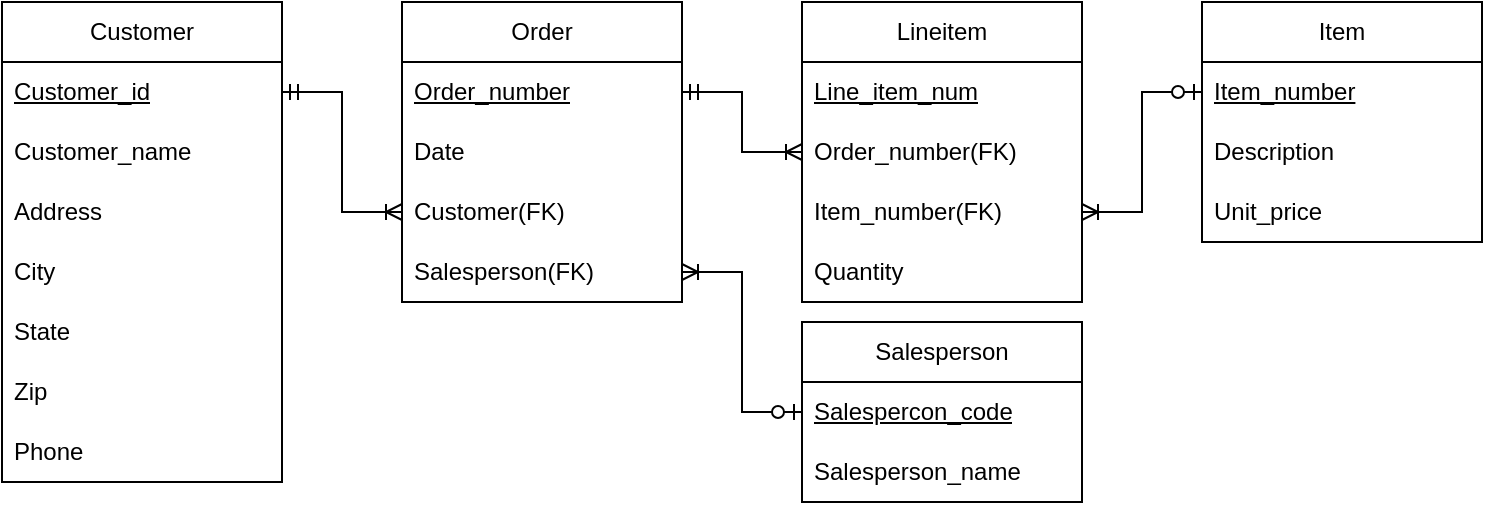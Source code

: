 <mxfile version="24.7.16">
  <diagram name="페이지-1" id="8YTFG5rNTFQOGS5HUTuJ">
    <mxGraphModel dx="887" dy="561" grid="1" gridSize="10" guides="1" tooltips="1" connect="1" arrows="1" fold="1" page="1" pageScale="1" pageWidth="827" pageHeight="1169" math="0" shadow="0">
      <root>
        <mxCell id="0" />
        <mxCell id="1" parent="0" />
        <mxCell id="hWdhaH_YQ5Kh5BOeJzsQ-1" value="Customer" style="swimlane;fontStyle=0;childLayout=stackLayout;horizontal=1;startSize=30;horizontalStack=0;resizeParent=1;resizeParentMax=0;resizeLast=0;collapsible=1;marginBottom=0;whiteSpace=wrap;html=1;" vertex="1" parent="1">
          <mxGeometry x="90" y="150" width="140" height="240" as="geometry" />
        </mxCell>
        <mxCell id="hWdhaH_YQ5Kh5BOeJzsQ-2" value="&lt;u&gt;Customer_id&lt;/u&gt;" style="text;strokeColor=none;fillColor=none;align=left;verticalAlign=middle;spacingLeft=4;spacingRight=4;overflow=hidden;points=[[0,0.5],[1,0.5]];portConstraint=eastwest;rotatable=0;whiteSpace=wrap;html=1;" vertex="1" parent="hWdhaH_YQ5Kh5BOeJzsQ-1">
          <mxGeometry y="30" width="140" height="30" as="geometry" />
        </mxCell>
        <mxCell id="hWdhaH_YQ5Kh5BOeJzsQ-3" value="Customer_name" style="text;strokeColor=none;fillColor=none;align=left;verticalAlign=middle;spacingLeft=4;spacingRight=4;overflow=hidden;points=[[0,0.5],[1,0.5]];portConstraint=eastwest;rotatable=0;whiteSpace=wrap;html=1;" vertex="1" parent="hWdhaH_YQ5Kh5BOeJzsQ-1">
          <mxGeometry y="60" width="140" height="30" as="geometry" />
        </mxCell>
        <mxCell id="hWdhaH_YQ5Kh5BOeJzsQ-4" value="Address" style="text;strokeColor=none;fillColor=none;align=left;verticalAlign=middle;spacingLeft=4;spacingRight=4;overflow=hidden;points=[[0,0.5],[1,0.5]];portConstraint=eastwest;rotatable=0;whiteSpace=wrap;html=1;" vertex="1" parent="hWdhaH_YQ5Kh5BOeJzsQ-1">
          <mxGeometry y="90" width="140" height="30" as="geometry" />
        </mxCell>
        <mxCell id="hWdhaH_YQ5Kh5BOeJzsQ-5" value="City" style="text;strokeColor=none;fillColor=none;align=left;verticalAlign=middle;spacingLeft=4;spacingRight=4;overflow=hidden;points=[[0,0.5],[1,0.5]];portConstraint=eastwest;rotatable=0;whiteSpace=wrap;html=1;" vertex="1" parent="hWdhaH_YQ5Kh5BOeJzsQ-1">
          <mxGeometry y="120" width="140" height="30" as="geometry" />
        </mxCell>
        <mxCell id="hWdhaH_YQ5Kh5BOeJzsQ-6" value="State" style="text;strokeColor=none;fillColor=none;align=left;verticalAlign=middle;spacingLeft=4;spacingRight=4;overflow=hidden;points=[[0,0.5],[1,0.5]];portConstraint=eastwest;rotatable=0;whiteSpace=wrap;html=1;" vertex="1" parent="hWdhaH_YQ5Kh5BOeJzsQ-1">
          <mxGeometry y="150" width="140" height="30" as="geometry" />
        </mxCell>
        <mxCell id="hWdhaH_YQ5Kh5BOeJzsQ-7" value="Zip" style="text;strokeColor=none;fillColor=none;align=left;verticalAlign=middle;spacingLeft=4;spacingRight=4;overflow=hidden;points=[[0,0.5],[1,0.5]];portConstraint=eastwest;rotatable=0;whiteSpace=wrap;html=1;" vertex="1" parent="hWdhaH_YQ5Kh5BOeJzsQ-1">
          <mxGeometry y="180" width="140" height="30" as="geometry" />
        </mxCell>
        <mxCell id="hWdhaH_YQ5Kh5BOeJzsQ-8" value="Phone" style="text;strokeColor=none;fillColor=none;align=left;verticalAlign=middle;spacingLeft=4;spacingRight=4;overflow=hidden;points=[[0,0.5],[1,0.5]];portConstraint=eastwest;rotatable=0;whiteSpace=wrap;html=1;" vertex="1" parent="hWdhaH_YQ5Kh5BOeJzsQ-1">
          <mxGeometry y="210" width="140" height="30" as="geometry" />
        </mxCell>
        <mxCell id="hWdhaH_YQ5Kh5BOeJzsQ-9" value="Order" style="swimlane;fontStyle=0;childLayout=stackLayout;horizontal=1;startSize=30;horizontalStack=0;resizeParent=1;resizeParentMax=0;resizeLast=0;collapsible=1;marginBottom=0;whiteSpace=wrap;html=1;" vertex="1" parent="1">
          <mxGeometry x="290" y="150" width="140" height="150" as="geometry" />
        </mxCell>
        <mxCell id="hWdhaH_YQ5Kh5BOeJzsQ-10" value="&lt;u&gt;Order_number&lt;/u&gt;" style="text;strokeColor=none;fillColor=none;align=left;verticalAlign=middle;spacingLeft=4;spacingRight=4;overflow=hidden;points=[[0,0.5],[1,0.5]];portConstraint=eastwest;rotatable=0;whiteSpace=wrap;html=1;" vertex="1" parent="hWdhaH_YQ5Kh5BOeJzsQ-9">
          <mxGeometry y="30" width="140" height="30" as="geometry" />
        </mxCell>
        <mxCell id="hWdhaH_YQ5Kh5BOeJzsQ-11" value="Date" style="text;strokeColor=none;fillColor=none;align=left;verticalAlign=middle;spacingLeft=4;spacingRight=4;overflow=hidden;points=[[0,0.5],[1,0.5]];portConstraint=eastwest;rotatable=0;whiteSpace=wrap;html=1;" vertex="1" parent="hWdhaH_YQ5Kh5BOeJzsQ-9">
          <mxGeometry y="60" width="140" height="30" as="geometry" />
        </mxCell>
        <mxCell id="hWdhaH_YQ5Kh5BOeJzsQ-12" value="Customer(FK)" style="text;strokeColor=none;fillColor=none;align=left;verticalAlign=middle;spacingLeft=4;spacingRight=4;overflow=hidden;points=[[0,0.5],[1,0.5]];portConstraint=eastwest;rotatable=0;whiteSpace=wrap;html=1;" vertex="1" parent="hWdhaH_YQ5Kh5BOeJzsQ-9">
          <mxGeometry y="90" width="140" height="30" as="geometry" />
        </mxCell>
        <mxCell id="hWdhaH_YQ5Kh5BOeJzsQ-13" value="Salesperson(FK)" style="text;strokeColor=none;fillColor=none;align=left;verticalAlign=middle;spacingLeft=4;spacingRight=4;overflow=hidden;points=[[0,0.5],[1,0.5]];portConstraint=eastwest;rotatable=0;whiteSpace=wrap;html=1;" vertex="1" parent="hWdhaH_YQ5Kh5BOeJzsQ-9">
          <mxGeometry y="120" width="140" height="30" as="geometry" />
        </mxCell>
        <mxCell id="hWdhaH_YQ5Kh5BOeJzsQ-14" value="Item" style="swimlane;fontStyle=0;childLayout=stackLayout;horizontal=1;startSize=30;horizontalStack=0;resizeParent=1;resizeParentMax=0;resizeLast=0;collapsible=1;marginBottom=0;whiteSpace=wrap;html=1;" vertex="1" parent="1">
          <mxGeometry x="690" y="150" width="140" height="120" as="geometry" />
        </mxCell>
        <mxCell id="hWdhaH_YQ5Kh5BOeJzsQ-15" value="&lt;u&gt;Item_number&lt;/u&gt;" style="text;strokeColor=none;fillColor=none;align=left;verticalAlign=middle;spacingLeft=4;spacingRight=4;overflow=hidden;points=[[0,0.5],[1,0.5]];portConstraint=eastwest;rotatable=0;whiteSpace=wrap;html=1;" vertex="1" parent="hWdhaH_YQ5Kh5BOeJzsQ-14">
          <mxGeometry y="30" width="140" height="30" as="geometry" />
        </mxCell>
        <mxCell id="hWdhaH_YQ5Kh5BOeJzsQ-16" value="Description" style="text;strokeColor=none;fillColor=none;align=left;verticalAlign=middle;spacingLeft=4;spacingRight=4;overflow=hidden;points=[[0,0.5],[1,0.5]];portConstraint=eastwest;rotatable=0;whiteSpace=wrap;html=1;" vertex="1" parent="hWdhaH_YQ5Kh5BOeJzsQ-14">
          <mxGeometry y="60" width="140" height="30" as="geometry" />
        </mxCell>
        <mxCell id="hWdhaH_YQ5Kh5BOeJzsQ-17" value="Unit_price" style="text;strokeColor=none;fillColor=none;align=left;verticalAlign=middle;spacingLeft=4;spacingRight=4;overflow=hidden;points=[[0,0.5],[1,0.5]];portConstraint=eastwest;rotatable=0;whiteSpace=wrap;html=1;" vertex="1" parent="hWdhaH_YQ5Kh5BOeJzsQ-14">
          <mxGeometry y="90" width="140" height="30" as="geometry" />
        </mxCell>
        <mxCell id="hWdhaH_YQ5Kh5BOeJzsQ-18" value="Salesperson" style="swimlane;fontStyle=0;childLayout=stackLayout;horizontal=1;startSize=30;horizontalStack=0;resizeParent=1;resizeParentMax=0;resizeLast=0;collapsible=1;marginBottom=0;whiteSpace=wrap;html=1;" vertex="1" parent="1">
          <mxGeometry x="490" y="310" width="140" height="90" as="geometry" />
        </mxCell>
        <mxCell id="hWdhaH_YQ5Kh5BOeJzsQ-19" value="&lt;u&gt;Salespercon_code&lt;/u&gt;" style="text;strokeColor=none;fillColor=none;align=left;verticalAlign=middle;spacingLeft=4;spacingRight=4;overflow=hidden;points=[[0,0.5],[1,0.5]];portConstraint=eastwest;rotatable=0;whiteSpace=wrap;html=1;" vertex="1" parent="hWdhaH_YQ5Kh5BOeJzsQ-18">
          <mxGeometry y="30" width="140" height="30" as="geometry" />
        </mxCell>
        <mxCell id="hWdhaH_YQ5Kh5BOeJzsQ-20" value="Salesperson_name" style="text;strokeColor=none;fillColor=none;align=left;verticalAlign=middle;spacingLeft=4;spacingRight=4;overflow=hidden;points=[[0,0.5],[1,0.5]];portConstraint=eastwest;rotatable=0;whiteSpace=wrap;html=1;" vertex="1" parent="hWdhaH_YQ5Kh5BOeJzsQ-18">
          <mxGeometry y="60" width="140" height="30" as="geometry" />
        </mxCell>
        <mxCell id="hWdhaH_YQ5Kh5BOeJzsQ-23" value="Lineitem" style="swimlane;fontStyle=0;childLayout=stackLayout;horizontal=1;startSize=30;horizontalStack=0;resizeParent=1;resizeParentMax=0;resizeLast=0;collapsible=1;marginBottom=0;whiteSpace=wrap;html=1;" vertex="1" parent="1">
          <mxGeometry x="490" y="150" width="140" height="150" as="geometry" />
        </mxCell>
        <mxCell id="hWdhaH_YQ5Kh5BOeJzsQ-24" value="&lt;u&gt;Line_item_num&lt;/u&gt;" style="text;strokeColor=none;fillColor=none;align=left;verticalAlign=middle;spacingLeft=4;spacingRight=4;overflow=hidden;points=[[0,0.5],[1,0.5]];portConstraint=eastwest;rotatable=0;whiteSpace=wrap;html=1;" vertex="1" parent="hWdhaH_YQ5Kh5BOeJzsQ-23">
          <mxGeometry y="30" width="140" height="30" as="geometry" />
        </mxCell>
        <mxCell id="hWdhaH_YQ5Kh5BOeJzsQ-25" value="Order_number(FK)" style="text;strokeColor=none;fillColor=none;align=left;verticalAlign=middle;spacingLeft=4;spacingRight=4;overflow=hidden;points=[[0,0.5],[1,0.5]];portConstraint=eastwest;rotatable=0;whiteSpace=wrap;html=1;" vertex="1" parent="hWdhaH_YQ5Kh5BOeJzsQ-23">
          <mxGeometry y="60" width="140" height="30" as="geometry" />
        </mxCell>
        <mxCell id="hWdhaH_YQ5Kh5BOeJzsQ-26" value="Item_number(FK)" style="text;strokeColor=none;fillColor=none;align=left;verticalAlign=middle;spacingLeft=4;spacingRight=4;overflow=hidden;points=[[0,0.5],[1,0.5]];portConstraint=eastwest;rotatable=0;whiteSpace=wrap;html=1;" vertex="1" parent="hWdhaH_YQ5Kh5BOeJzsQ-23">
          <mxGeometry y="90" width="140" height="30" as="geometry" />
        </mxCell>
        <mxCell id="hWdhaH_YQ5Kh5BOeJzsQ-27" value="Quantity" style="text;strokeColor=none;fillColor=none;align=left;verticalAlign=middle;spacingLeft=4;spacingRight=4;overflow=hidden;points=[[0,0.5],[1,0.5]];portConstraint=eastwest;rotatable=0;whiteSpace=wrap;html=1;" vertex="1" parent="hWdhaH_YQ5Kh5BOeJzsQ-23">
          <mxGeometry y="120" width="140" height="30" as="geometry" />
        </mxCell>
        <mxCell id="hWdhaH_YQ5Kh5BOeJzsQ-29" value="" style="edgeStyle=entityRelationEdgeStyle;fontSize=12;html=1;endArrow=ERoneToMany;startArrow=ERzeroToOne;rounded=0;" edge="1" parent="1" source="hWdhaH_YQ5Kh5BOeJzsQ-19" target="hWdhaH_YQ5Kh5BOeJzsQ-13">
          <mxGeometry width="100" height="100" relative="1" as="geometry">
            <mxPoint x="390" y="310" as="sourcePoint" />
            <mxPoint x="490" y="210" as="targetPoint" />
          </mxGeometry>
        </mxCell>
        <mxCell id="hWdhaH_YQ5Kh5BOeJzsQ-31" value="" style="edgeStyle=entityRelationEdgeStyle;fontSize=12;html=1;endArrow=ERoneToMany;startArrow=ERzeroToOne;rounded=0;" edge="1" parent="1" source="hWdhaH_YQ5Kh5BOeJzsQ-15" target="hWdhaH_YQ5Kh5BOeJzsQ-26">
          <mxGeometry width="100" height="100" relative="1" as="geometry">
            <mxPoint x="500" y="260" as="sourcePoint" />
            <mxPoint x="600" y="160" as="targetPoint" />
          </mxGeometry>
        </mxCell>
        <mxCell id="hWdhaH_YQ5Kh5BOeJzsQ-32" value="" style="edgeStyle=entityRelationEdgeStyle;fontSize=12;html=1;endArrow=ERoneToMany;startArrow=ERmandOne;rounded=0;" edge="1" parent="1" source="hWdhaH_YQ5Kh5BOeJzsQ-10" target="hWdhaH_YQ5Kh5BOeJzsQ-25">
          <mxGeometry width="100" height="100" relative="1" as="geometry">
            <mxPoint x="430" y="260" as="sourcePoint" />
            <mxPoint x="530" y="160" as="targetPoint" />
          </mxGeometry>
        </mxCell>
        <mxCell id="hWdhaH_YQ5Kh5BOeJzsQ-33" value="" style="edgeStyle=entityRelationEdgeStyle;fontSize=12;html=1;endArrow=ERoneToMany;startArrow=ERmandOne;rounded=0;" edge="1" parent="1" source="hWdhaH_YQ5Kh5BOeJzsQ-2" target="hWdhaH_YQ5Kh5BOeJzsQ-12">
          <mxGeometry width="100" height="100" relative="1" as="geometry">
            <mxPoint x="260" y="240" as="sourcePoint" />
            <mxPoint x="360" y="140" as="targetPoint" />
          </mxGeometry>
        </mxCell>
      </root>
    </mxGraphModel>
  </diagram>
</mxfile>
